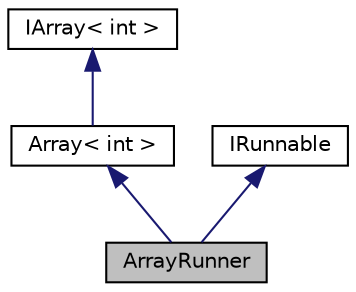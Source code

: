 digraph G
{
  edge [fontname="Helvetica",fontsize="10",labelfontname="Helvetica",labelfontsize="10"];
  node [fontname="Helvetica",fontsize="10",shape=record];
  Node1 [label="ArrayRunner",height=0.2,width=0.4,color="black", fillcolor="grey75", style="filled" fontcolor="black"];
  Node2 -> Node1 [dir="back",color="midnightblue",fontsize="10",style="solid",fontname="Helvetica"];
  Node2 [label="Array\< int \>",height=0.2,width=0.4,color="black", fillcolor="white", style="filled",URL="$class_array.html"];
  Node3 -> Node2 [dir="back",color="midnightblue",fontsize="10",style="solid",fontname="Helvetica"];
  Node3 [label="IArray\< int \>",height=0.2,width=0.4,color="black", fillcolor="white", style="filled",URL="$class_i_array.html"];
  Node4 -> Node1 [dir="back",color="midnightblue",fontsize="10",style="solid",fontname="Helvetica"];
  Node4 [label="IRunnable",height=0.2,width=0.4,color="black", fillcolor="white", style="filled",URL="$class_i_runnable.html"];
}
